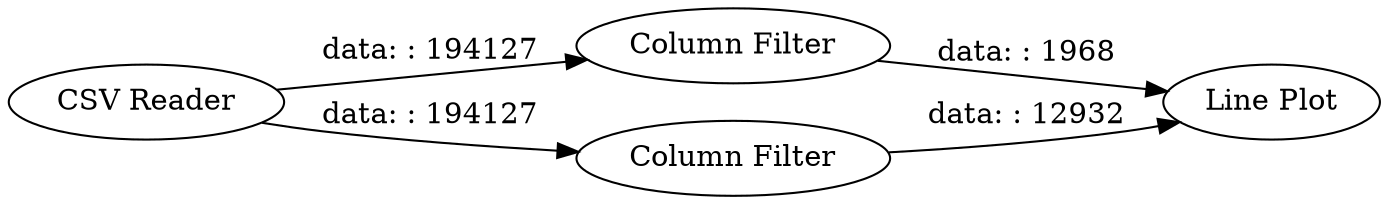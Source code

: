 digraph {
	"-2910677153052641578_1" [label="CSV Reader"]
	"-2910677153052641578_3" [label="Column Filter"]
	"-2910677153052641578_4" [label="Line Plot"]
	"-2910677153052641578_2" [label="Column Filter"]
	"-2910677153052641578_2" -> "-2910677153052641578_4" [label="data: : 12932"]
	"-2910677153052641578_3" -> "-2910677153052641578_4" [label="data: : 1968"]
	"-2910677153052641578_1" -> "-2910677153052641578_2" [label="data: : 194127"]
	"-2910677153052641578_1" -> "-2910677153052641578_3" [label="data: : 194127"]
	rankdir=LR
}
